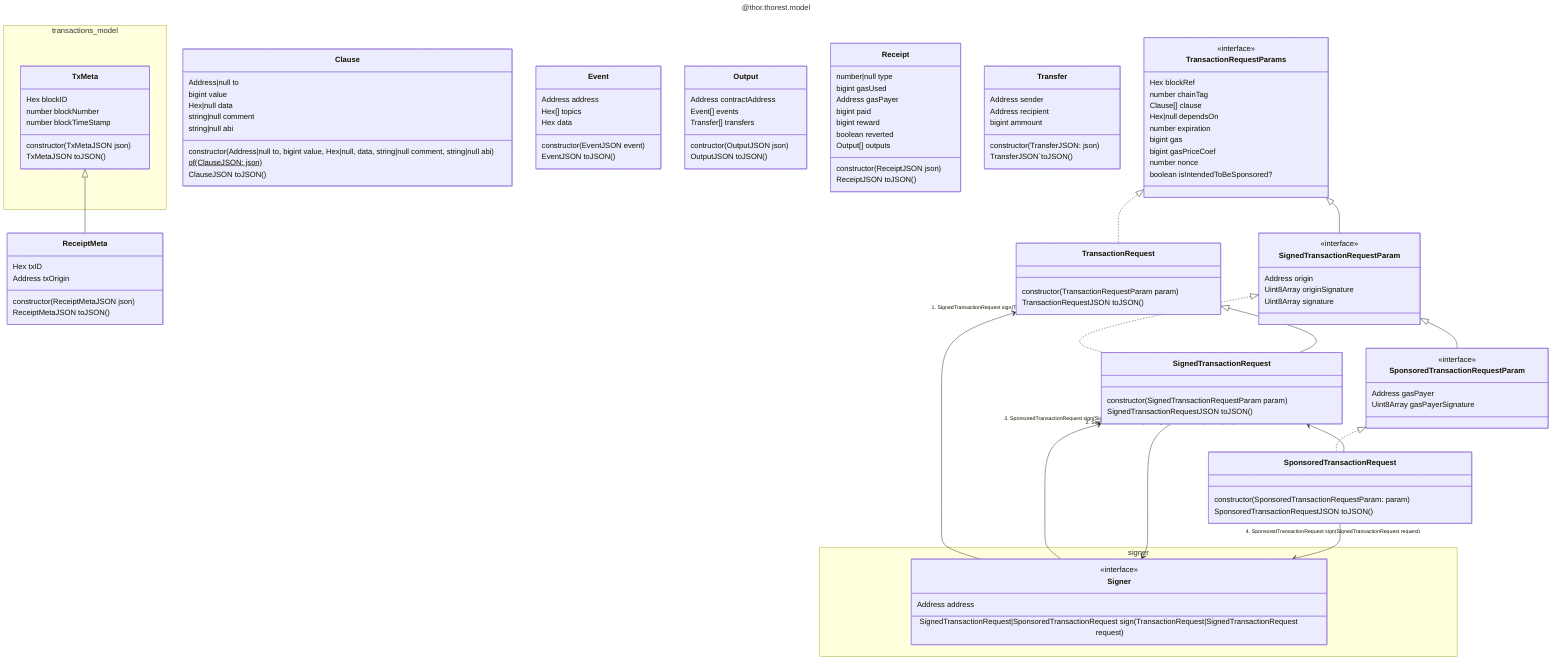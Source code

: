 ---
title: "@thor.thorest.model"
---
classDiagram
    namespace transactions_model {
        class TxMeta {
            Hex blockID
            number blockNumber
            number blockTimeStamp
            constructor(TxMetaJSON json)
            TxMetaJSON toJSON()
        }
    }
    class Clause {
        Address|null to
        bigint value
        Hex|null data
        string|null comment
        string|null abi
        constructor(Address|null to, bigint value, Hex|null, data, string|null comment, string|null abi)
        of(ClauseJSON: json)$
        ClauseJSON toJSON()
    }
    class Event {
        Address address
        Hex[] topics
        Hex data
        constructor(EventJSON event)
        EventJSON toJSON()
    }
    class Output {
        Address contractAddress
        Event[] events
        Transfer[] transfers
        contructor(OutputJSON json)
        OutputJSON toJSON()
    }
    class Receipt {
        number|null type
        bigint gasUsed
        Address gasPayer
        bigint paid
        bigint reward
        boolean reverted
        Output[] outputs
        constructor(ReceiptJSON json)
        ReceiptJSON toJSON()
    }
    class ReceiptMeta {
        Hex txID
        Address txOrigin
        constructor(ReceiptMetaJSON json)
        ReceiptMetaJSON toJSON()
    }
    class SignedTransactionRequest {
        constructor(SignedTransactionRequestParam param)
        SignedTransactionRequestJSON toJSON()
    }
    class SignedTransactionRequestParam {
        <<interface>>
        Address origin
        Uint8Array originSignature
        Uint8Array signature
    }
    class SponsoredTransactionRequestParam {
        <<interface>>
        Address gasPayer
        Uint8Array gasPayerSignature
    }
    class SponsoredTransactionRequest {
        constructor(SponsoredTransactionRequestParam: param)
        SponsoredTransactionRequestJSON toJSON()
    }
    class TransactionRequest {
        constructor(TransactionRequestParam param)
        TransactionRequestJSON toJSON()
    }
    class TransactionRequestParams {
        <<interface>>
        Hex blockRef
        number chainTag
        Clause[] clause
        Hex|null dependsOn
        number expiration
        bigint gas
        bigint gasPriceCoef
        number nonce
        boolean isIntendedToBeSponsored?
    }
    class Transfer {
        Address sender
        Address recipient
        bigint ammount
        constructor(TransferJSON: json)
        TransferJSON`toJSON()
    }
    namespace signer {
        class Signer {
            <<interface>>
            Address address
            SignedTransactionRequest|SponsoredTransactionRequest sign(TransactionRequest|SignedTransactionRequest request)
        }
    }
    TransactionRequestParams <|.. TransactionRequest
    SignedTransactionRequestParam <|.. SignedTransactionRequest
    SponsoredTransactionRequestParam <|.. SponsoredTransactionRequest
    TransactionRequest <|-- SignedTransactionRequest
    SignedTransactionRequest <-- SponsoredTransactionRequest
    TransactionRequestParams <|-- SignedTransactionRequestParam
    SignedTransactionRequestParam <|-- SponsoredTransactionRequestParam
    TxMeta <|-- ReceiptMeta
    TransactionRequest "1. SignedTransactionRequest sign(TransactionRequest request)" <-- Signer
    SignedTransactionRequest "3. SponsoredTransactionRequest sign(SignedTransactionRequest request)" <-- Signer
    SignedTransactionRequest "2. SignedTransactionRequest sign(TransactionRequest request)" --> Signer
    SponsoredTransactionRequest "4. SponsoredTransactionRequest sign(SignedTransactionRequest request)" --> Signer